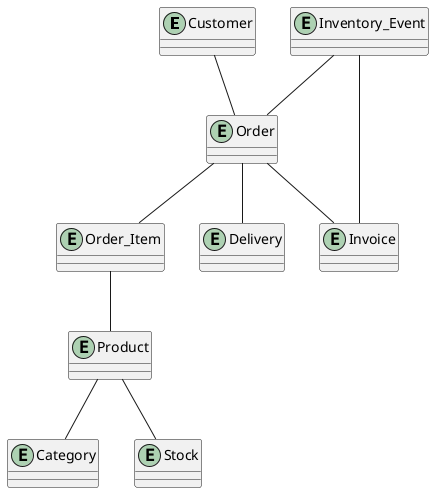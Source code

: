 @startuml steg4

entity Customer {}
entity Order {}
entity Product {}
entity Category {}
entity Stock {}
entity Order_Item {}
entity Delivery {}
entity Invoice {}
entity Inventory_Event {}

Customer -- Order
Order -- Order_Item
Order_Item -- Product
Product -- Category
Product -- Stock
Order -- Invoice
Order -- Delivery
Inventory_Event -- Order
Inventory_Event -- Invoice

@enduml
